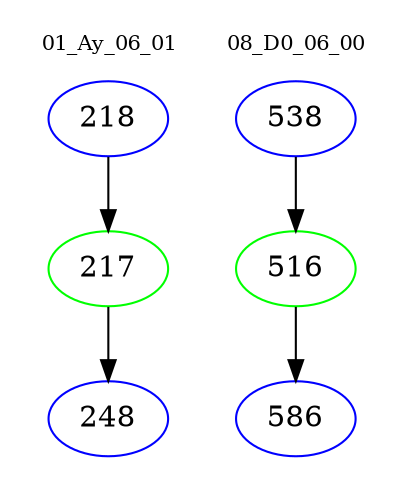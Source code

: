 digraph{
subgraph cluster_0 {
color = white
label = "01_Ay_06_01";
fontsize=10;
T0_218 [label="218", color="blue"]
T0_218 -> T0_217 [color="black"]
T0_217 [label="217", color="green"]
T0_217 -> T0_248 [color="black"]
T0_248 [label="248", color="blue"]
}
subgraph cluster_1 {
color = white
label = "08_D0_06_00";
fontsize=10;
T1_538 [label="538", color="blue"]
T1_538 -> T1_516 [color="black"]
T1_516 [label="516", color="green"]
T1_516 -> T1_586 [color="black"]
T1_586 [label="586", color="blue"]
}
}
